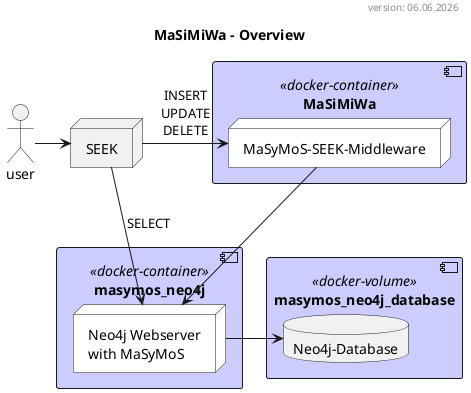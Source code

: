 @startuml

title MaSiMiWa - Overview
header version: %date("dd.MM.yyyy")
'header version: 23.11.2018

skinparam defaultFontName Helvetica

skinparam shadowing false

node "SEEK" as seek

component "MaSiMiWa" as d_miwa <<docker-container>> #ccf {
    node "MaSyMoS-SEEK-Middleware" as miwa #fff
}

component "masymos_neo4j" as d_neo4j <<docker-container>> #ccf {
    node "Neo4j Webserver\nwith MaSyMoS" as n #fff
}

component "masymos_neo4j_database" as d_db <<docker-volume>> #ccf {
    database "Neo4j-Database" as n_db
}

actor "user" as user

user    ->      seek
seek    ->      miwa    : INSERT\nUPDATE\nDELETE
seek    -->     n       : SELECT
miwa    -->     n
n       ->      n_db

@enduml
